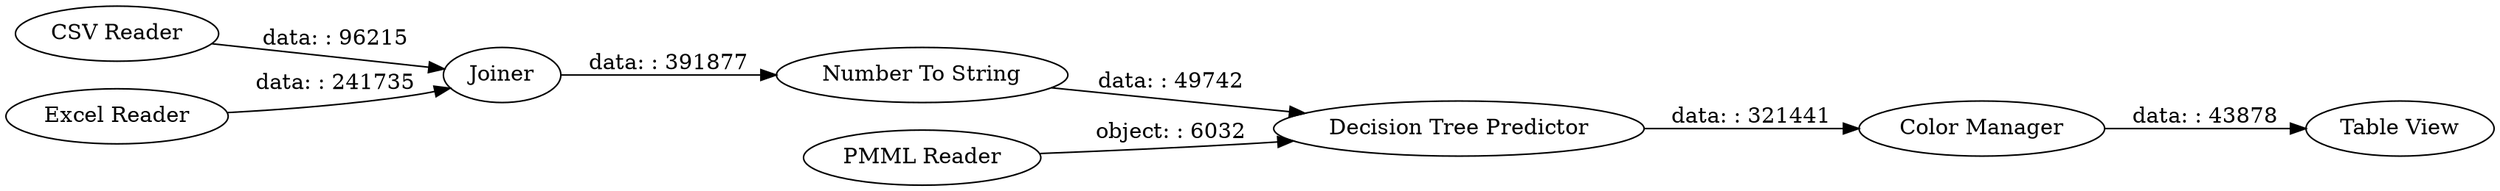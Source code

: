 digraph {
	"8946818097805261605_105" [label="CSV Reader"]
	"8946818097805261605_110" [label="Decision Tree Predictor"]
	"8946818097805261605_109" [label="PMML Reader"]
	"8946818097805261605_111" [label="Table View"]
	"8946818097805261605_103" [label="Excel Reader"]
	"8946818097805261605_100" [label="Number To String"]
	"8946818097805261605_67" [label="Color Manager"]
	"8946818097805261605_108" [label=Joiner]
	"8946818097805261605_100" -> "8946818097805261605_110" [label="data: : 49742"]
	"8946818097805261605_109" -> "8946818097805261605_110" [label="object: : 6032"]
	"8946818097805261605_67" -> "8946818097805261605_111" [label="data: : 43878"]
	"8946818097805261605_108" -> "8946818097805261605_100" [label="data: : 391877"]
	"8946818097805261605_105" -> "8946818097805261605_108" [label="data: : 96215"]
	"8946818097805261605_110" -> "8946818097805261605_67" [label="data: : 321441"]
	"8946818097805261605_103" -> "8946818097805261605_108" [label="data: : 241735"]
	rankdir=LR
}
